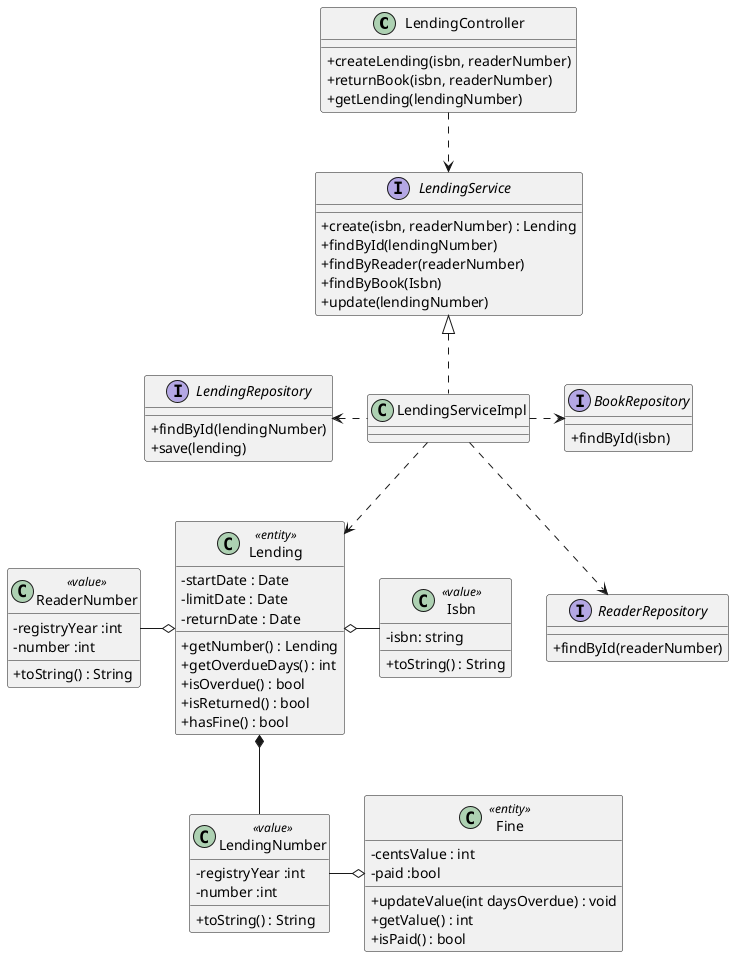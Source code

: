 @startuml

'hide circle
skinparam classAttributeIconSize 0

class LendingController {
    + createLending(isbn, readerNumber)
    + returnBook(isbn, readerNumber)
    + getLending(lendingNumber)
}

interface LendingRepository {
    + findById(lendingNumber)
    + save(lending)
}

interface LendingService {
    + create(isbn, readerNumber) : Lending
    + findById(lendingNumber)
    + findByReader(readerNumber)
    + findByBook(Isbn)
    + update(lendingNumber)
}

class LendingServiceImpl implements LendingService{
}

interface ReaderRepository {
    + findById(readerNumber)
}

interface BookRepository {
    + findById(isbn)
}

class Lending <<entity>>{
    - startDate : Date
    - limitDate : Date
    - returnDate : Date
    + getNumber() : Lending
    + getOverdueDays() : int
    + isOverdue() : bool
    + isReturned() : bool
    + hasFine() : bool
}

class LendingNumber <<value>> {
    - registryYear :int
    - number :int
    + toString() : String
}

class Isbn <<value>>{
    - isbn: string
    + toString() : String
}

class ReaderNumber <<value>>{
    - registryYear :int
    - number :int
    + toString() : String
}

class Fine <<entity>>{
    - centsValue : int
    - paid :bool
    + updateValue(int daysOverdue) : void
    + getValue() : int
    + isPaid() : bool
}



Lending o- Isbn
Lending o-left- ReaderNumber
Lending *-down- LendingNumber
LendingNumber -right-o Fine

LendingServiceImpl ..> Lending

LendingController ..> LendingService
LendingServiceImpl .left.> LendingRepository
LendingServiceImpl ..> ReaderRepository
LendingServiceImpl .right.> BookRepository

@enduml